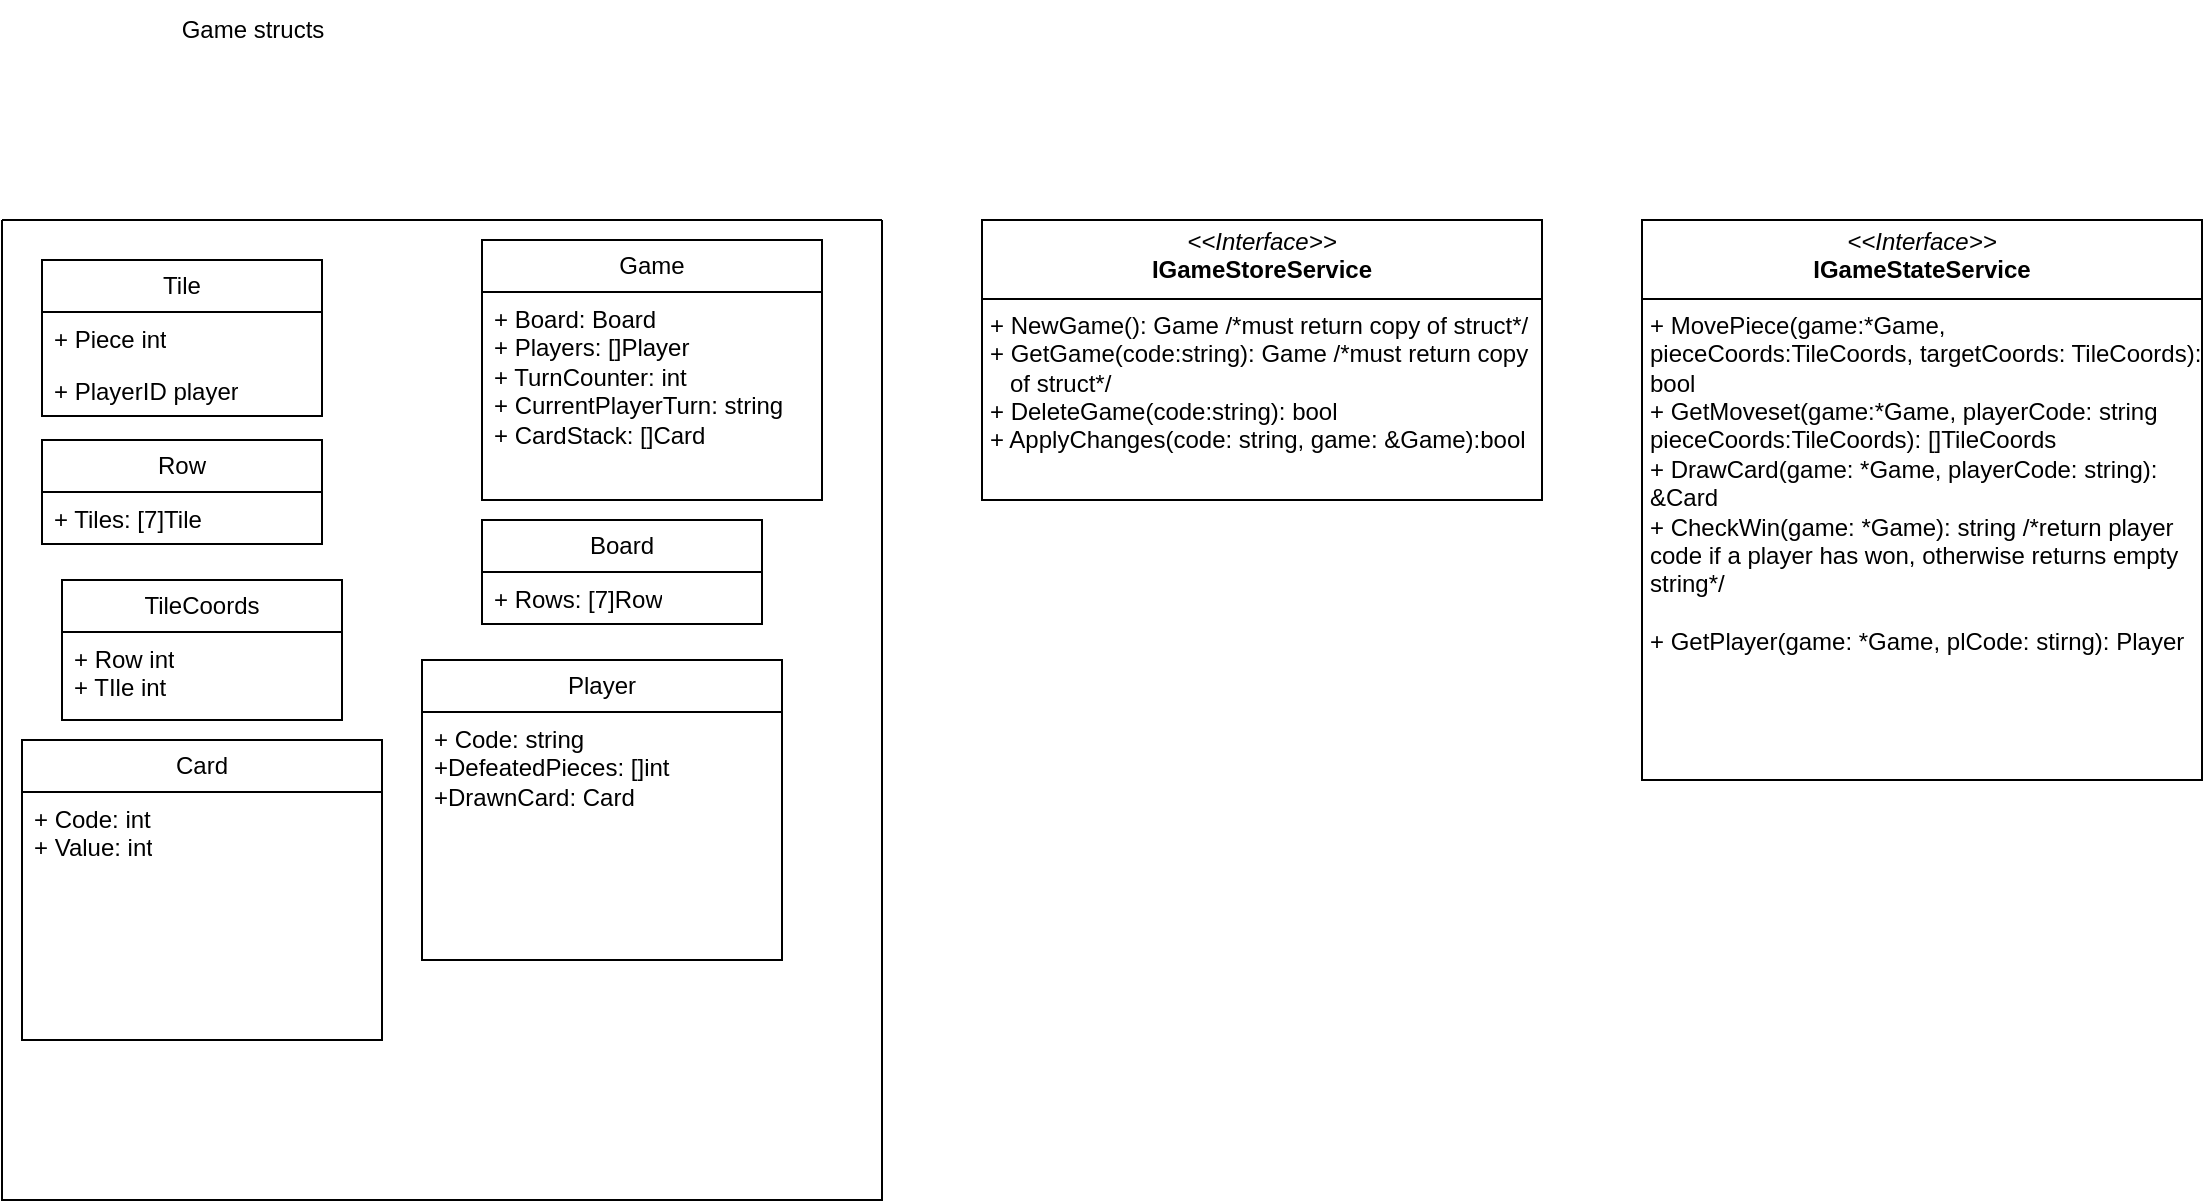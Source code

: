 <mxfile version="24.3.0" type="device">
  <diagram id="C5RBs43oDa-KdzZeNtuy" name="Page-1">
    <mxGraphModel dx="2261" dy="1923" grid="1" gridSize="10" guides="1" tooltips="1" connect="1" arrows="1" fold="1" page="1" pageScale="1" pageWidth="827" pageHeight="1169" math="0" shadow="0">
      <root>
        <mxCell id="WIyWlLk6GJQsqaUBKTNV-0" />
        <mxCell id="WIyWlLk6GJQsqaUBKTNV-1" parent="WIyWlLk6GJQsqaUBKTNV-0" />
        <mxCell id="IuGLPFx9nNXxlqfMOnol-1" value="&lt;p style=&quot;margin:0px;margin-top:4px;text-align:center;&quot;&gt;&lt;i&gt;&amp;lt;&amp;lt;Interface&amp;gt;&amp;gt;&lt;/i&gt;&lt;br&gt;&lt;b&gt;IGameStoreService&lt;/b&gt;&lt;/p&gt;&lt;hr size=&quot;1&quot; style=&quot;border-style:solid;&quot;&gt;&lt;p style=&quot;margin:0px;margin-left:4px;&quot;&gt;+ NewGame(): Game /*must return copy of struct*/&lt;br&gt;+ GetGame(code:string): Game /*must return copy&amp;nbsp; &amp;nbsp; &amp;nbsp;of struct*/&lt;/p&gt;&lt;p style=&quot;margin:0px;margin-left:4px;&quot;&gt;+ DeleteGame(code:string): bool&lt;/p&gt;&lt;p style=&quot;margin:0px;margin-left:4px;&quot;&gt;+ ApplyChanges(code: string, game: &amp;amp;Game):bool&lt;/p&gt;" style="verticalAlign=top;align=left;overflow=fill;html=1;whiteSpace=wrap;" parent="WIyWlLk6GJQsqaUBKTNV-1" vertex="1">
          <mxGeometry x="60" y="40" width="280" height="140" as="geometry" />
        </mxCell>
        <mxCell id="IuGLPFx9nNXxlqfMOnol-15" value="" style="swimlane;startSize=0;" parent="WIyWlLk6GJQsqaUBKTNV-1" vertex="1">
          <mxGeometry x="-430" y="40" width="440" height="490" as="geometry" />
        </mxCell>
        <mxCell id="IuGLPFx9nNXxlqfMOnol-19" value="TileCoords" style="swimlane;fontStyle=0;childLayout=stackLayout;horizontal=1;startSize=26;fillColor=none;horizontalStack=0;resizeParent=1;resizeParentMax=0;resizeLast=0;collapsible=1;marginBottom=0;whiteSpace=wrap;html=1;" parent="IuGLPFx9nNXxlqfMOnol-15" vertex="1">
          <mxGeometry x="30" y="180" width="140" height="70" as="geometry" />
        </mxCell>
        <mxCell id="IuGLPFx9nNXxlqfMOnol-20" value="+ Row int&lt;div&gt;+ TIle int&lt;/div&gt;" style="text;strokeColor=none;fillColor=none;align=left;verticalAlign=top;spacingLeft=4;spacingRight=4;overflow=hidden;rotatable=0;points=[[0,0.5],[1,0.5]];portConstraint=eastwest;whiteSpace=wrap;html=1;" parent="IuGLPFx9nNXxlqfMOnol-19" vertex="1">
          <mxGeometry y="26" width="140" height="44" as="geometry" />
        </mxCell>
        <mxCell id="IuGLPFx9nNXxlqfMOnol-21" value="Player" style="swimlane;fontStyle=0;childLayout=stackLayout;horizontal=1;startSize=26;fillColor=none;horizontalStack=0;resizeParent=1;resizeParentMax=0;resizeLast=0;collapsible=1;marginBottom=0;whiteSpace=wrap;html=1;" parent="IuGLPFx9nNXxlqfMOnol-15" vertex="1">
          <mxGeometry x="210" y="220" width="180" height="150" as="geometry" />
        </mxCell>
        <mxCell id="IuGLPFx9nNXxlqfMOnol-22" value="+ Code: string&lt;div&gt;+DefeatedPieces: []int&lt;/div&gt;&lt;div&gt;+DrawnCard: Card&lt;/div&gt;" style="text;strokeColor=none;fillColor=none;align=left;verticalAlign=top;spacingLeft=4;spacingRight=4;overflow=hidden;rotatable=0;points=[[0,0.5],[1,0.5]];portConstraint=eastwest;whiteSpace=wrap;html=1;" parent="IuGLPFx9nNXxlqfMOnol-21" vertex="1">
          <mxGeometry y="26" width="180" height="124" as="geometry" />
        </mxCell>
        <mxCell id="IuGLPFx9nNXxlqfMOnol-23" value="Card" style="swimlane;fontStyle=0;childLayout=stackLayout;horizontal=1;startSize=26;fillColor=none;horizontalStack=0;resizeParent=1;resizeParentMax=0;resizeLast=0;collapsible=1;marginBottom=0;whiteSpace=wrap;html=1;" parent="IuGLPFx9nNXxlqfMOnol-15" vertex="1">
          <mxGeometry x="10" y="260" width="180" height="150" as="geometry" />
        </mxCell>
        <mxCell id="IuGLPFx9nNXxlqfMOnol-24" value="+ Code: int&lt;div&gt;+ Value: int&lt;/div&gt;" style="text;strokeColor=none;fillColor=none;align=left;verticalAlign=top;spacingLeft=4;spacingRight=4;overflow=hidden;rotatable=0;points=[[0,0.5],[1,0.5]];portConstraint=eastwest;whiteSpace=wrap;html=1;" parent="IuGLPFx9nNXxlqfMOnol-23" vertex="1">
          <mxGeometry y="26" width="180" height="124" as="geometry" />
        </mxCell>
        <mxCell id="IuGLPFx9nNXxlqfMOnol-3" value="Game" style="swimlane;fontStyle=0;childLayout=stackLayout;horizontal=1;startSize=26;fillColor=none;horizontalStack=0;resizeParent=1;resizeParentMax=0;resizeLast=0;collapsible=1;marginBottom=0;whiteSpace=wrap;html=1;" parent="IuGLPFx9nNXxlqfMOnol-15" vertex="1">
          <mxGeometry x="240" y="10" width="170" height="130" as="geometry" />
        </mxCell>
        <mxCell id="IuGLPFx9nNXxlqfMOnol-4" value="+ Board: Board&lt;div&gt;+ Players: []Player&lt;/div&gt;&lt;div&gt;+ TurnCounter: int&lt;/div&gt;&lt;div&gt;+ CurrentPlayerTurn: string&lt;/div&gt;&lt;div&gt;+ CardStack: []Card&lt;/div&gt;" style="text;strokeColor=none;fillColor=none;align=left;verticalAlign=top;spacingLeft=4;spacingRight=4;overflow=hidden;rotatable=0;points=[[0,0.5],[1,0.5]];portConstraint=eastwest;whiteSpace=wrap;html=1;" parent="IuGLPFx9nNXxlqfMOnol-3" vertex="1">
          <mxGeometry y="26" width="170" height="104" as="geometry" />
        </mxCell>
        <mxCell id="IuGLPFx9nNXxlqfMOnol-7" value="Board" style="swimlane;fontStyle=0;childLayout=stackLayout;horizontal=1;startSize=26;fillColor=none;horizontalStack=0;resizeParent=1;resizeParentMax=0;resizeLast=0;collapsible=1;marginBottom=0;whiteSpace=wrap;html=1;" parent="IuGLPFx9nNXxlqfMOnol-15" vertex="1">
          <mxGeometry x="240" y="150" width="140" height="52" as="geometry" />
        </mxCell>
        <mxCell id="IuGLPFx9nNXxlqfMOnol-8" value="+ Rows: [7]Row" style="text;strokeColor=none;fillColor=none;align=left;verticalAlign=top;spacingLeft=4;spacingRight=4;overflow=hidden;rotatable=0;points=[[0,0.5],[1,0.5]];portConstraint=eastwest;whiteSpace=wrap;html=1;" parent="IuGLPFx9nNXxlqfMOnol-7" vertex="1">
          <mxGeometry y="26" width="140" height="26" as="geometry" />
        </mxCell>
        <mxCell id="IuGLPFx9nNXxlqfMOnol-11" value="Tile" style="swimlane;fontStyle=0;childLayout=stackLayout;horizontal=1;startSize=26;fillColor=none;horizontalStack=0;resizeParent=1;resizeParentMax=0;resizeLast=0;collapsible=1;marginBottom=0;whiteSpace=wrap;html=1;" parent="IuGLPFx9nNXxlqfMOnol-15" vertex="1">
          <mxGeometry x="20" y="20" width="140" height="78" as="geometry" />
        </mxCell>
        <mxCell id="IuGLPFx9nNXxlqfMOnol-12" value="+ Piece int" style="text;strokeColor=none;fillColor=none;align=left;verticalAlign=top;spacingLeft=4;spacingRight=4;overflow=hidden;rotatable=0;points=[[0,0.5],[1,0.5]];portConstraint=eastwest;whiteSpace=wrap;html=1;" parent="IuGLPFx9nNXxlqfMOnol-11" vertex="1">
          <mxGeometry y="26" width="140" height="26" as="geometry" />
        </mxCell>
        <mxCell id="xHSF5rLV-VqtPcViAUuN-0" value="+ PlayerID player&lt;div&gt;&lt;br&gt;&lt;/div&gt;" style="text;strokeColor=none;fillColor=none;align=left;verticalAlign=top;spacingLeft=4;spacingRight=4;overflow=hidden;rotatable=0;points=[[0,0.5],[1,0.5]];portConstraint=eastwest;whiteSpace=wrap;html=1;" vertex="1" parent="IuGLPFx9nNXxlqfMOnol-11">
          <mxGeometry y="52" width="140" height="26" as="geometry" />
        </mxCell>
        <mxCell id="IuGLPFx9nNXxlqfMOnol-9" value="Row" style="swimlane;fontStyle=0;childLayout=stackLayout;horizontal=1;startSize=26;fillColor=none;horizontalStack=0;resizeParent=1;resizeParentMax=0;resizeLast=0;collapsible=1;marginBottom=0;whiteSpace=wrap;html=1;" parent="IuGLPFx9nNXxlqfMOnol-15" vertex="1">
          <mxGeometry x="20" y="110" width="140" height="52" as="geometry" />
        </mxCell>
        <mxCell id="IuGLPFx9nNXxlqfMOnol-10" value="+ Tiles: [7]Tile" style="text;strokeColor=none;fillColor=none;align=left;verticalAlign=top;spacingLeft=4;spacingRight=4;overflow=hidden;rotatable=0;points=[[0,0.5],[1,0.5]];portConstraint=eastwest;whiteSpace=wrap;html=1;" parent="IuGLPFx9nNXxlqfMOnol-9" vertex="1">
          <mxGeometry y="26" width="140" height="26" as="geometry" />
        </mxCell>
        <mxCell id="IuGLPFx9nNXxlqfMOnol-16" value="Game structs" style="text;html=1;align=center;verticalAlign=middle;resizable=0;points=[];autosize=1;strokeColor=none;fillColor=none;" parent="WIyWlLk6GJQsqaUBKTNV-1" vertex="1">
          <mxGeometry x="-350" y="-70" width="90" height="30" as="geometry" />
        </mxCell>
        <mxCell id="IuGLPFx9nNXxlqfMOnol-17" value="&lt;p style=&quot;margin:0px;margin-top:4px;text-align:center;&quot;&gt;&lt;i&gt;&amp;lt;&amp;lt;Interface&amp;gt;&amp;gt;&lt;/i&gt;&lt;br&gt;&lt;b&gt;IGameStateService&lt;/b&gt;&lt;/p&gt;&lt;hr size=&quot;1&quot; style=&quot;border-style:solid;&quot;&gt;&lt;p style=&quot;margin:0px;margin-left:4px;&quot;&gt;+ MovePiece(game:*Game, pieceCoords:TileCoords, targetCoords: TileCoords): bool&lt;/p&gt;&lt;p style=&quot;margin:0px;margin-left:4px;&quot;&gt;+ GetMoveset(game:*Game, playerCode: string pieceCoords:TileCoords): []TileCoords&lt;/p&gt;&lt;p style=&quot;margin:0px;margin-left:4px;&quot;&gt;+ DrawCard(game: *Game, playerCode: string): &amp;amp;Card&lt;/p&gt;&lt;p style=&quot;margin:0px;margin-left:4px;&quot;&gt;+ CheckWin(game: *Game): string /*return player code if a player has won, otherwise returns empty string*/&lt;/p&gt;&lt;p style=&quot;margin:0px;margin-left:4px;&quot;&gt;&lt;br&gt;&lt;/p&gt;&lt;p style=&quot;margin:0px;margin-left:4px;&quot;&gt;+ GetPlayer(game: *Game, plCode: stirng): Player&lt;/p&gt;&lt;p style=&quot;margin:0px;margin-left:4px;&quot;&gt;&lt;br&gt;&lt;/p&gt;&lt;p style=&quot;margin:0px;margin-left:4px;&quot;&gt;&lt;br&gt;&lt;/p&gt;" style="verticalAlign=top;align=left;overflow=fill;html=1;whiteSpace=wrap;" parent="WIyWlLk6GJQsqaUBKTNV-1" vertex="1">
          <mxGeometry x="390" y="40" width="280" height="280" as="geometry" />
        </mxCell>
      </root>
    </mxGraphModel>
  </diagram>
</mxfile>

